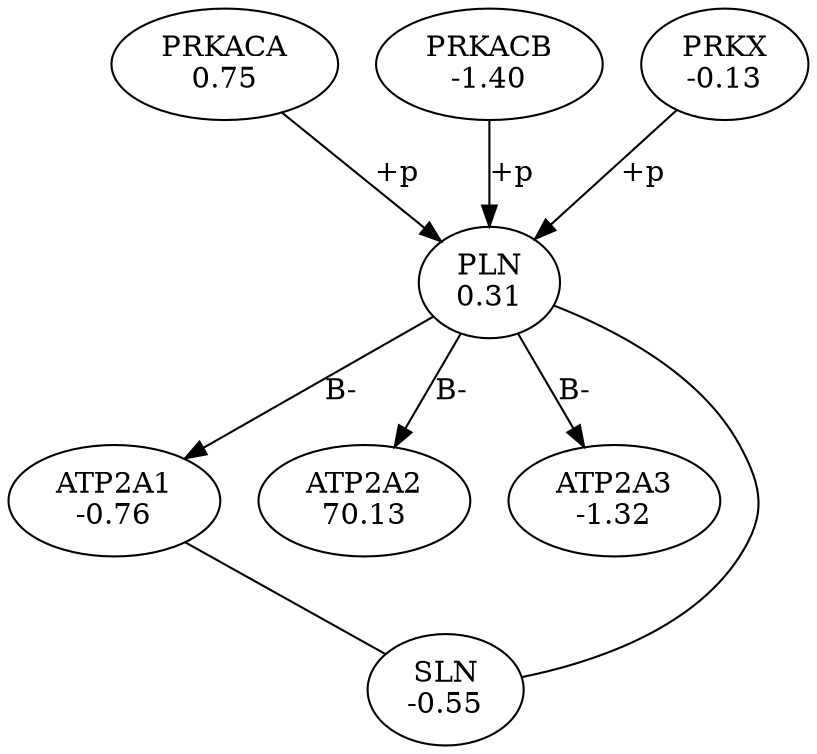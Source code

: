 digraph G {
overlap = scale ;
14981 [label = "PLN\n0.31" ] ; 
9338 [label = "ATP2A1\n-0.76" ] ; 
12337 [label = "ATP2A2\n70.13" ] ; 
934 [label = "ATP2A3\n-1.32" ] ; 
2267 [label = "SLN\n-0.55" ] ; 
184 [label = "PRKACA\n0.75" ] ; 
14625 [label = "PRKACB\n-1.40" ] ; 
12232 [label = "PRKX\n-0.13" ] ; 
14981 -> 9338 [label = "B-" ]
14981 -> 12337 [label = "B-" ]
14981 -> 934 [label = "B-" ]
9338 -> 2267 [arrowhead = "none" ]
14981 -> 2267 [arrowhead = "none" ]
184 -> 14981 [label = "+p" ]
14625 -> 14981 [label = "+p" ]
12232 -> 14981 [label = "+p" ]
}
